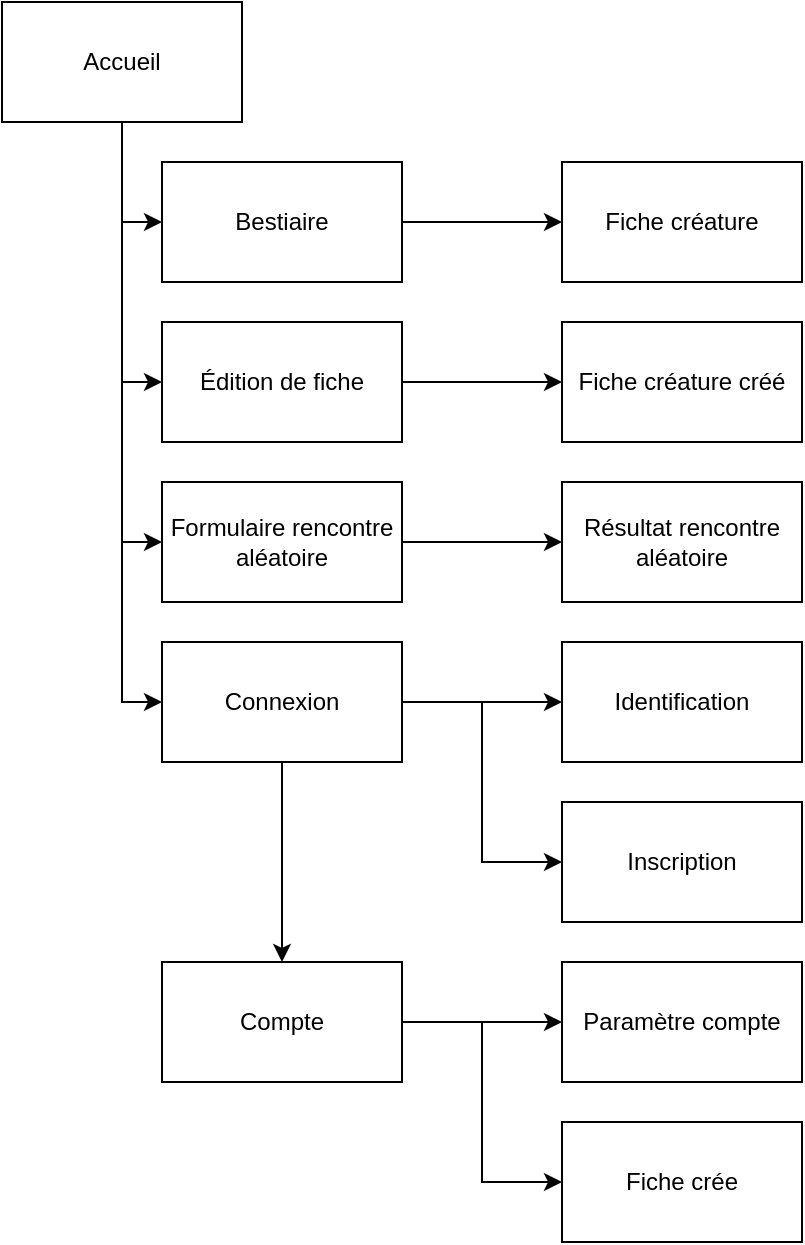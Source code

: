 <mxfile version="20.3.0" type="device"><diagram id="nsIp4uhT8I1n02Xd-LHU" name="Page-1"><mxGraphModel dx="1102" dy="1025" grid="1" gridSize="10" guides="1" tooltips="1" connect="1" arrows="1" fold="1" page="1" pageScale="1" pageWidth="1169" pageHeight="827" math="0" shadow="0"><root><mxCell id="0"/><mxCell id="1" parent="0"/><mxCell id="OEdmiBt1lVreUd2iN-lJ-6" style="edgeStyle=orthogonalEdgeStyle;rounded=0;orthogonalLoop=1;jettySize=auto;html=1;exitX=0.5;exitY=1;exitDx=0;exitDy=0;entryX=0;entryY=0.5;entryDx=0;entryDy=0;" parent="1" source="OEdmiBt1lVreUd2iN-lJ-1" target="OEdmiBt1lVreUd2iN-lJ-2" edge="1"><mxGeometry relative="1" as="geometry"/></mxCell><mxCell id="OEdmiBt1lVreUd2iN-lJ-7" style="edgeStyle=orthogonalEdgeStyle;rounded=0;orthogonalLoop=1;jettySize=auto;html=1;exitX=0.5;exitY=1;exitDx=0;exitDy=0;entryX=0;entryY=0.5;entryDx=0;entryDy=0;" parent="1" source="OEdmiBt1lVreUd2iN-lJ-1" target="OEdmiBt1lVreUd2iN-lJ-3" edge="1"><mxGeometry relative="1" as="geometry"/></mxCell><mxCell id="OEdmiBt1lVreUd2iN-lJ-8" style="edgeStyle=orthogonalEdgeStyle;rounded=0;orthogonalLoop=1;jettySize=auto;html=1;exitX=0.5;exitY=1;exitDx=0;exitDy=0;entryX=0;entryY=0.5;entryDx=0;entryDy=0;" parent="1" source="OEdmiBt1lVreUd2iN-lJ-1" target="OEdmiBt1lVreUd2iN-lJ-4" edge="1"><mxGeometry relative="1" as="geometry"/></mxCell><mxCell id="OEdmiBt1lVreUd2iN-lJ-9" style="edgeStyle=orthogonalEdgeStyle;rounded=0;orthogonalLoop=1;jettySize=auto;html=1;exitX=0.5;exitY=1;exitDx=0;exitDy=0;entryX=0;entryY=0.5;entryDx=0;entryDy=0;" parent="1" source="OEdmiBt1lVreUd2iN-lJ-1" target="OEdmiBt1lVreUd2iN-lJ-5" edge="1"><mxGeometry relative="1" as="geometry"/></mxCell><mxCell id="OEdmiBt1lVreUd2iN-lJ-1" value="Accueil" style="rounded=0;whiteSpace=wrap;html=1;" parent="1" vertex="1"><mxGeometry x="80" y="80" width="120" height="60" as="geometry"/></mxCell><mxCell id="OEdmiBt1lVreUd2iN-lJ-13" value="" style="edgeStyle=orthogonalEdgeStyle;rounded=0;orthogonalLoop=1;jettySize=auto;html=1;" parent="1" source="OEdmiBt1lVreUd2iN-lJ-2" edge="1"><mxGeometry relative="1" as="geometry"><mxPoint x="360" y="190" as="targetPoint"/></mxGeometry></mxCell><mxCell id="OEdmiBt1lVreUd2iN-lJ-2" value="Bestiaire" style="rounded=0;whiteSpace=wrap;html=1;" parent="1" vertex="1"><mxGeometry x="160" y="160" width="120" height="60" as="geometry"/></mxCell><mxCell id="OEdmiBt1lVreUd2iN-lJ-17" value="" style="edgeStyle=orthogonalEdgeStyle;rounded=0;orthogonalLoop=1;jettySize=auto;html=1;" parent="1" source="OEdmiBt1lVreUd2iN-lJ-3" target="OEdmiBt1lVreUd2iN-lJ-16" edge="1"><mxGeometry relative="1" as="geometry"/></mxCell><mxCell id="OEdmiBt1lVreUd2iN-lJ-3" value="Édition de fiche" style="rounded=0;whiteSpace=wrap;html=1;" parent="1" vertex="1"><mxGeometry x="160" y="240" width="120" height="60" as="geometry"/></mxCell><mxCell id="OEdmiBt1lVreUd2iN-lJ-19" value="" style="edgeStyle=orthogonalEdgeStyle;rounded=0;orthogonalLoop=1;jettySize=auto;html=1;" parent="1" source="OEdmiBt1lVreUd2iN-lJ-4" target="OEdmiBt1lVreUd2iN-lJ-18" edge="1"><mxGeometry relative="1" as="geometry"/></mxCell><mxCell id="OEdmiBt1lVreUd2iN-lJ-4" value="Formulaire rencontre aléatoire" style="rounded=0;whiteSpace=wrap;html=1;" parent="1" vertex="1"><mxGeometry x="160" y="320" width="120" height="60" as="geometry"/></mxCell><mxCell id="OEdmiBt1lVreUd2iN-lJ-21" value="" style="edgeStyle=orthogonalEdgeStyle;rounded=0;orthogonalLoop=1;jettySize=auto;html=1;" parent="1" source="OEdmiBt1lVreUd2iN-lJ-5" target="OEdmiBt1lVreUd2iN-lJ-20" edge="1"><mxGeometry relative="1" as="geometry"/></mxCell><mxCell id="OEdmiBt1lVreUd2iN-lJ-23" style="edgeStyle=orthogonalEdgeStyle;rounded=0;orthogonalLoop=1;jettySize=auto;html=1;exitX=1;exitY=0.5;exitDx=0;exitDy=0;entryX=0;entryY=0.5;entryDx=0;entryDy=0;" parent="1" source="OEdmiBt1lVreUd2iN-lJ-5" target="OEdmiBt1lVreUd2iN-lJ-22" edge="1"><mxGeometry relative="1" as="geometry"/></mxCell><mxCell id="OEdmiBt1lVreUd2iN-lJ-25" value="" style="edgeStyle=orthogonalEdgeStyle;rounded=0;orthogonalLoop=1;jettySize=auto;html=1;" parent="1" source="OEdmiBt1lVreUd2iN-lJ-5" target="OEdmiBt1lVreUd2iN-lJ-24" edge="1"><mxGeometry relative="1" as="geometry"/></mxCell><mxCell id="OEdmiBt1lVreUd2iN-lJ-5" value="Connexion" style="rounded=0;whiteSpace=wrap;html=1;" parent="1" vertex="1"><mxGeometry x="160" y="400" width="120" height="60" as="geometry"/></mxCell><mxCell id="OEdmiBt1lVreUd2iN-lJ-14" value="Fiche créature" style="whiteSpace=wrap;html=1;rounded=0;" parent="1" vertex="1"><mxGeometry x="360" y="160" width="120" height="60" as="geometry"/></mxCell><mxCell id="OEdmiBt1lVreUd2iN-lJ-16" value="Fiche créature créé" style="whiteSpace=wrap;html=1;rounded=0;" parent="1" vertex="1"><mxGeometry x="360" y="240" width="120" height="60" as="geometry"/></mxCell><mxCell id="OEdmiBt1lVreUd2iN-lJ-18" value="Résultat rencontre aléatoire" style="whiteSpace=wrap;html=1;rounded=0;" parent="1" vertex="1"><mxGeometry x="360" y="320" width="120" height="60" as="geometry"/></mxCell><mxCell id="OEdmiBt1lVreUd2iN-lJ-20" value="Identification" style="whiteSpace=wrap;html=1;rounded=0;" parent="1" vertex="1"><mxGeometry x="360" y="400" width="120" height="60" as="geometry"/></mxCell><mxCell id="OEdmiBt1lVreUd2iN-lJ-22" value="Inscription" style="whiteSpace=wrap;html=1;rounded=0;" parent="1" vertex="1"><mxGeometry x="360" y="480" width="120" height="60" as="geometry"/></mxCell><mxCell id="OEdmiBt1lVreUd2iN-lJ-27" value="" style="edgeStyle=orthogonalEdgeStyle;rounded=0;orthogonalLoop=1;jettySize=auto;html=1;" parent="1" source="OEdmiBt1lVreUd2iN-lJ-24" target="OEdmiBt1lVreUd2iN-lJ-26" edge="1"><mxGeometry relative="1" as="geometry"/></mxCell><mxCell id="OEdmiBt1lVreUd2iN-lJ-29" style="edgeStyle=orthogonalEdgeStyle;rounded=0;orthogonalLoop=1;jettySize=auto;html=1;exitX=1;exitY=0.5;exitDx=0;exitDy=0;entryX=0;entryY=0.5;entryDx=0;entryDy=0;" parent="1" source="OEdmiBt1lVreUd2iN-lJ-24" target="OEdmiBt1lVreUd2iN-lJ-28" edge="1"><mxGeometry relative="1" as="geometry"/></mxCell><mxCell id="OEdmiBt1lVreUd2iN-lJ-24" value="Compte" style="whiteSpace=wrap;html=1;rounded=0;" parent="1" vertex="1"><mxGeometry x="160" y="560" width="120" height="60" as="geometry"/></mxCell><mxCell id="OEdmiBt1lVreUd2iN-lJ-26" value="Paramètre compte" style="whiteSpace=wrap;html=1;rounded=0;" parent="1" vertex="1"><mxGeometry x="360" y="560" width="120" height="60" as="geometry"/></mxCell><mxCell id="OEdmiBt1lVreUd2iN-lJ-28" value="Fiche crée" style="whiteSpace=wrap;html=1;rounded=0;" parent="1" vertex="1"><mxGeometry x="360" y="640" width="120" height="60" as="geometry"/></mxCell></root></mxGraphModel></diagram></mxfile>